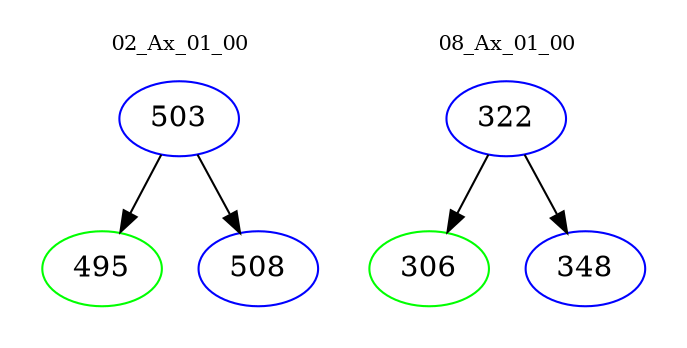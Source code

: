 digraph{
subgraph cluster_0 {
color = white
label = "02_Ax_01_00";
fontsize=10;
T0_503 [label="503", color="blue"]
T0_503 -> T0_495 [color="black"]
T0_495 [label="495", color="green"]
T0_503 -> T0_508 [color="black"]
T0_508 [label="508", color="blue"]
}
subgraph cluster_1 {
color = white
label = "08_Ax_01_00";
fontsize=10;
T1_322 [label="322", color="blue"]
T1_322 -> T1_306 [color="black"]
T1_306 [label="306", color="green"]
T1_322 -> T1_348 [color="black"]
T1_348 [label="348", color="blue"]
}
}
